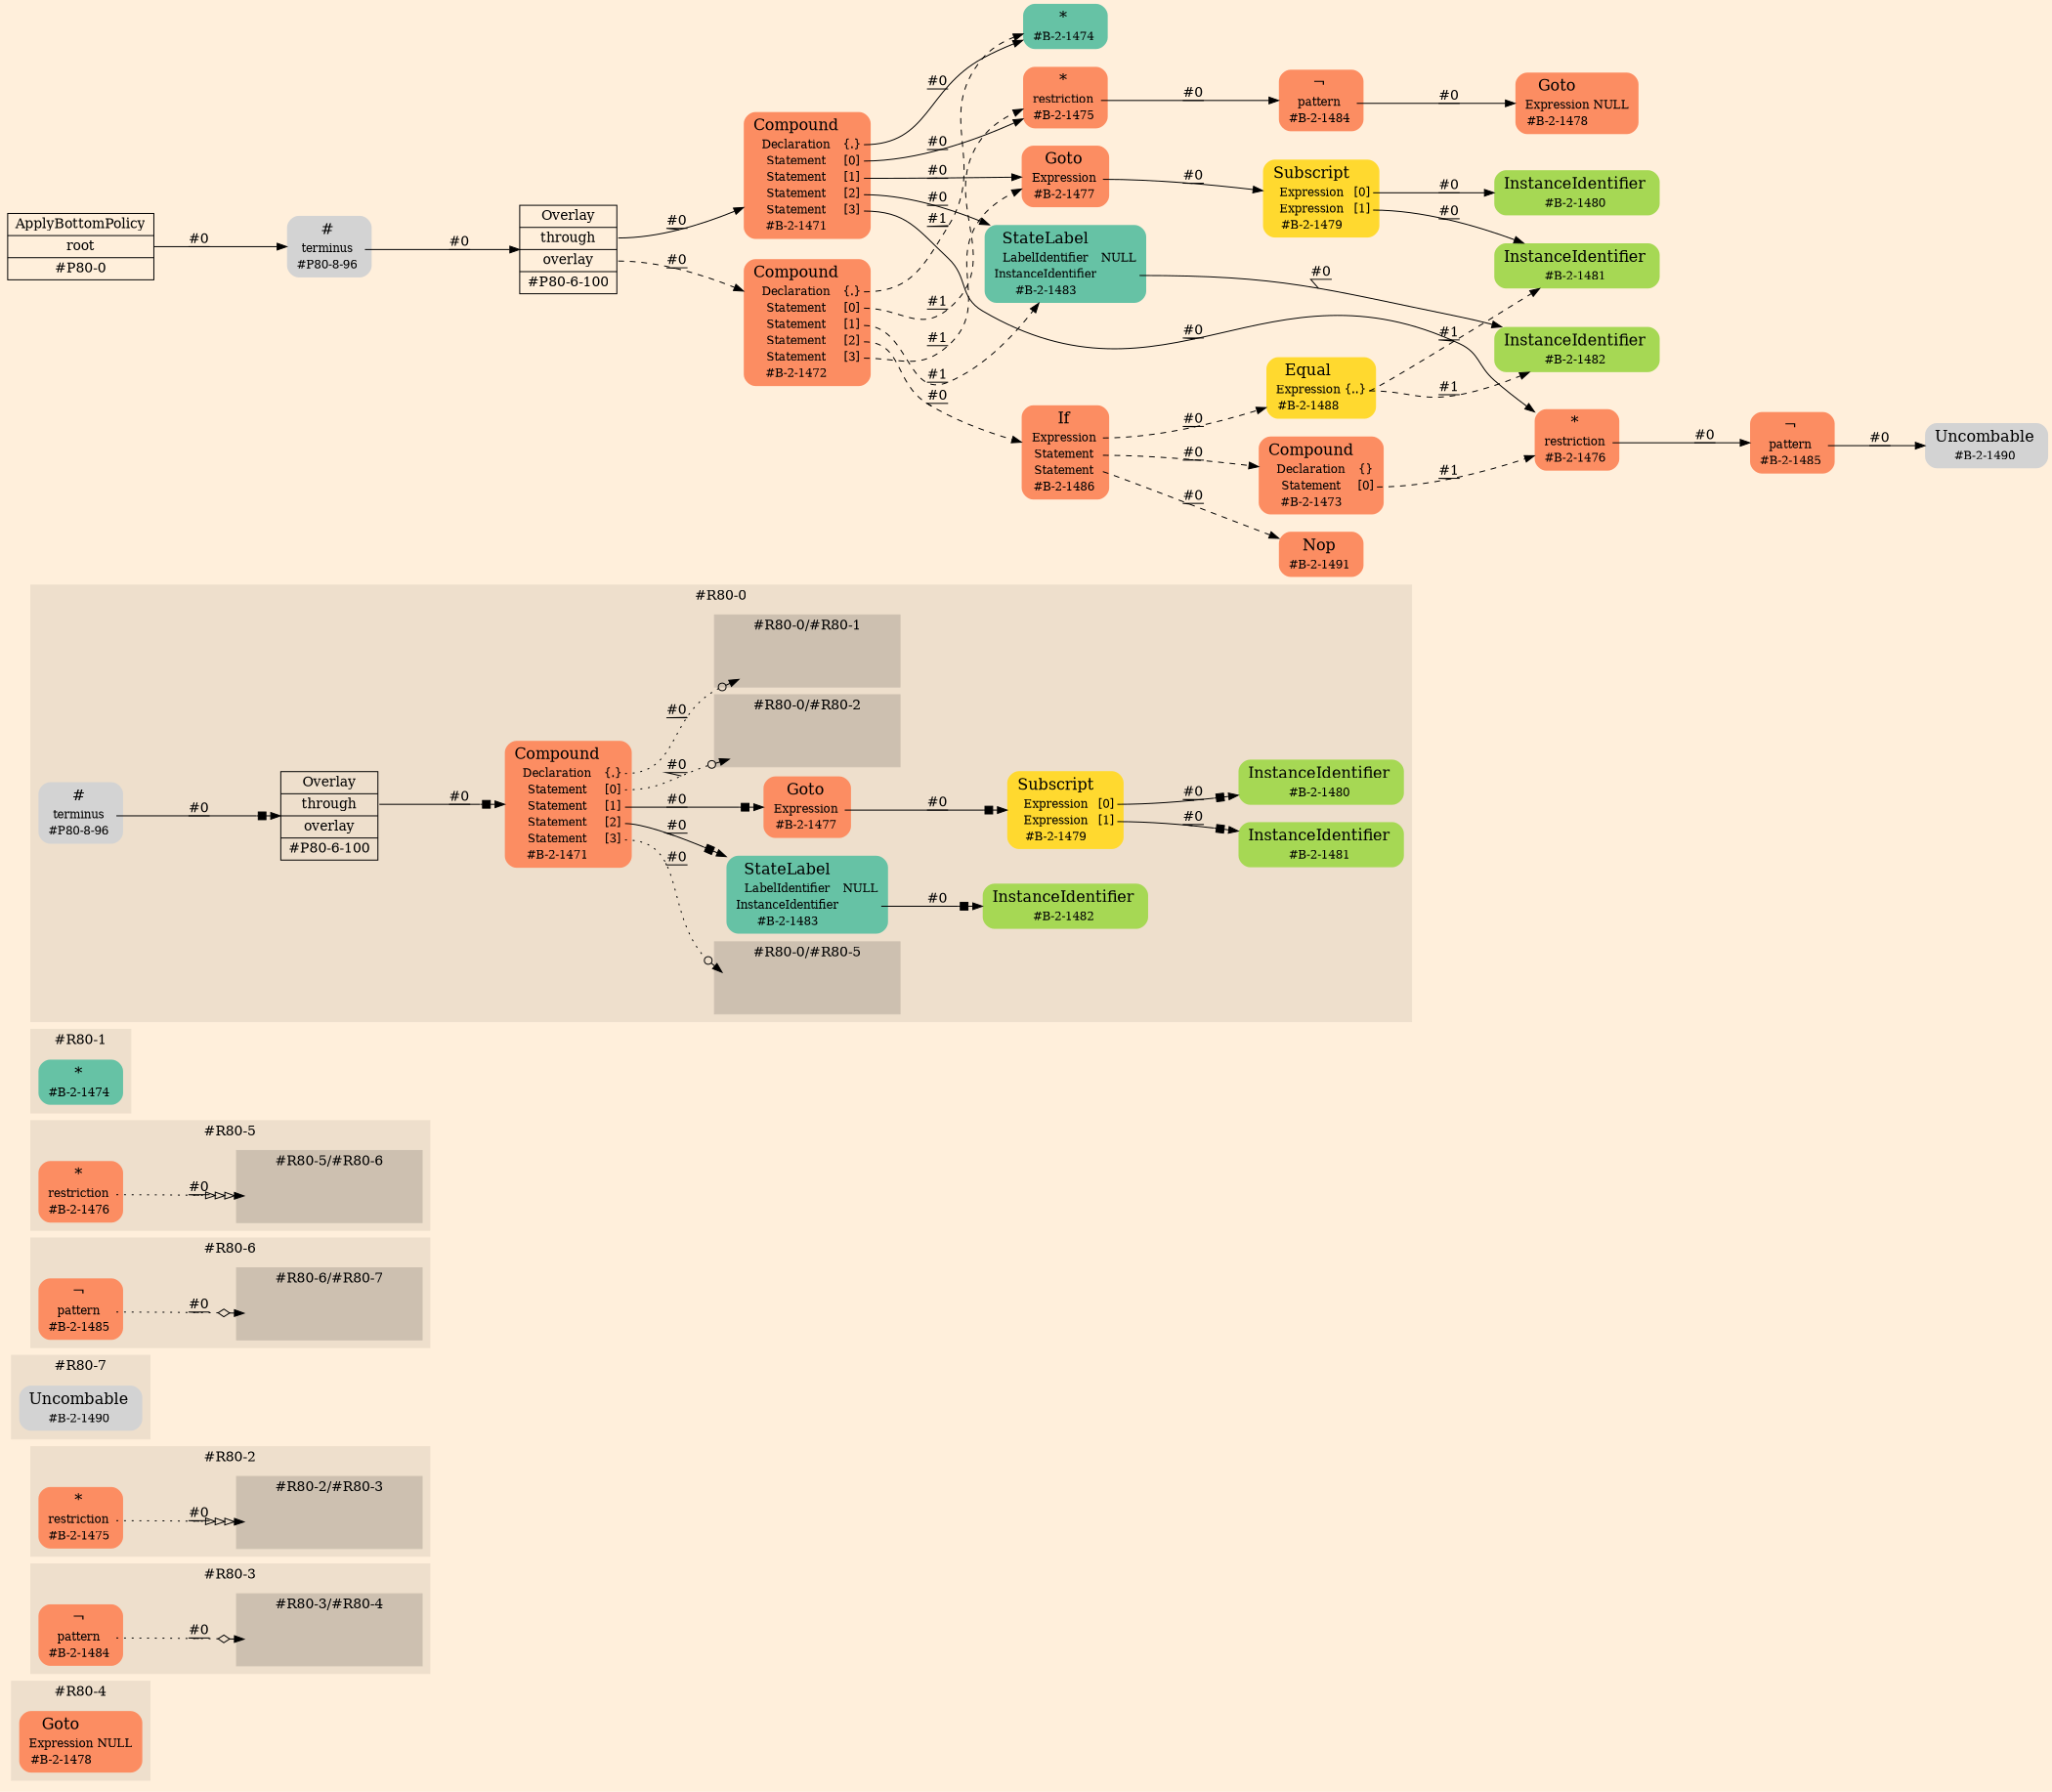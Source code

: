 digraph Inferno {
graph [
    rankdir = "LR"
    ranksep = 1.0
    size = "14,20"
    bgcolor = antiquewhite1
    color = black
    fontcolor = black
];
node [
];

// -------------------- figure #R80-4 --------------------
subgraph "cluster#R80-4" {
    label = "#R80-4"
    style = "filled"
    color = antiquewhite2
    "#R80-4/#B-2-1478" [
        shape = "plaintext"
        fillcolor = "/set28/2"
        label = <<TABLE BORDER="0" CELLBORDER="0" CELLSPACING="0">
         <TR><TD><FONT POINT-SIZE="16.0">Goto</FONT></TD><TD></TD></TR>
         <TR><TD>Expression</TD><TD PORT="port0">NULL</TD></TR>
         <TR><TD>#B-2-1478</TD><TD PORT="port1"></TD></TR>
        </TABLE>>
        style = "rounded,filled"
        fontsize = "12"
    ];
    
}


// -------------------- figure #R80-3 --------------------
subgraph "cluster#R80-3" {
    label = "#R80-3"
    style = "filled"
    color = antiquewhite2
    "#R80-3/#B-2-1484" [
        shape = "plaintext"
        fillcolor = "/set28/2"
        label = <<TABLE BORDER="0" CELLBORDER="0" CELLSPACING="0">
         <TR><TD><FONT POINT-SIZE="16.0">¬</FONT></TD><TD></TD></TR>
         <TR><TD>pattern</TD><TD PORT="port0"></TD></TR>
         <TR><TD>#B-2-1484</TD><TD PORT="port1"></TD></TR>
        </TABLE>>
        style = "rounded,filled"
        fontsize = "12"
    ];
    
    subgraph "cluster#R80-3/#R80-4" {
        label = "#R80-3/#R80-4"
        style = "filled"
        color = antiquewhite3
        "#R80-3/#0/#B-2-1478" [
            shape = "none"
            fillcolor = "/set28/2"
            style = "invisible"
        ];
        
    }
    
}


// -------------------- figure #R80-2 --------------------
subgraph "cluster#R80-2" {
    label = "#R80-2"
    style = "filled"
    color = antiquewhite2
    "#R80-2/#B-2-1475" [
        shape = "plaintext"
        fillcolor = "/set28/2"
        label = <<TABLE BORDER="0" CELLBORDER="0" CELLSPACING="0">
         <TR><TD><FONT POINT-SIZE="16.0">*</FONT></TD><TD></TD></TR>
         <TR><TD>restriction</TD><TD PORT="port0"></TD></TR>
         <TR><TD>#B-2-1475</TD><TD PORT="port1"></TD></TR>
        </TABLE>>
        style = "rounded,filled"
        fontsize = "12"
    ];
    
    subgraph "cluster#R80-2/#R80-3" {
        label = "#R80-2/#R80-3"
        style = "filled"
        color = antiquewhite3
        "#R80-2/#0/#B-2-1484" [
            shape = "none"
            fillcolor = "/set28/2"
            style = "invisible"
        ];
        
    }
    
}


// -------------------- figure #R80-7 --------------------
subgraph "cluster#R80-7" {
    label = "#R80-7"
    style = "filled"
    color = antiquewhite2
    "#R80-7/#B-2-1490" [
        shape = "plaintext"
        label = <<TABLE BORDER="0" CELLBORDER="0" CELLSPACING="0">
         <TR><TD><FONT POINT-SIZE="16.0">Uncombable</FONT></TD><TD></TD></TR>
         <TR><TD>#B-2-1490</TD><TD PORT="port0"></TD></TR>
        </TABLE>>
        style = "rounded,filled"
        fontsize = "12"
    ];
    
}


// -------------------- figure #R80-6 --------------------
subgraph "cluster#R80-6" {
    label = "#R80-6"
    style = "filled"
    color = antiquewhite2
    "#R80-6/#B-2-1485" [
        shape = "plaintext"
        fillcolor = "/set28/2"
        label = <<TABLE BORDER="0" CELLBORDER="0" CELLSPACING="0">
         <TR><TD><FONT POINT-SIZE="16.0">¬</FONT></TD><TD></TD></TR>
         <TR><TD>pattern</TD><TD PORT="port0"></TD></TR>
         <TR><TD>#B-2-1485</TD><TD PORT="port1"></TD></TR>
        </TABLE>>
        style = "rounded,filled"
        fontsize = "12"
    ];
    
    subgraph "cluster#R80-6/#R80-7" {
        label = "#R80-6/#R80-7"
        style = "filled"
        color = antiquewhite3
        "#R80-6/#0/#B-2-1490" [
            shape = "none"
            style = "invisible"
        ];
        
    }
    
}


// -------------------- figure #R80-5 --------------------
subgraph "cluster#R80-5" {
    label = "#R80-5"
    style = "filled"
    color = antiquewhite2
    "#R80-5/#B-2-1476" [
        shape = "plaintext"
        fillcolor = "/set28/2"
        label = <<TABLE BORDER="0" CELLBORDER="0" CELLSPACING="0">
         <TR><TD><FONT POINT-SIZE="16.0">*</FONT></TD><TD></TD></TR>
         <TR><TD>restriction</TD><TD PORT="port0"></TD></TR>
         <TR><TD>#B-2-1476</TD><TD PORT="port1"></TD></TR>
        </TABLE>>
        style = "rounded,filled"
        fontsize = "12"
    ];
    
    subgraph "cluster#R80-5/#R80-6" {
        label = "#R80-5/#R80-6"
        style = "filled"
        color = antiquewhite3
        "#R80-5/#0/#B-2-1485" [
            shape = "none"
            fillcolor = "/set28/2"
            style = "invisible"
        ];
        
    }
    
}


// -------------------- figure #R80-1 --------------------
subgraph "cluster#R80-1" {
    label = "#R80-1"
    style = "filled"
    color = antiquewhite2
    "#R80-1/#B-2-1474" [
        shape = "plaintext"
        fillcolor = "/set28/1"
        label = <<TABLE BORDER="0" CELLBORDER="0" CELLSPACING="0">
         <TR><TD><FONT POINT-SIZE="16.0">*</FONT></TD><TD></TD></TR>
         <TR><TD>#B-2-1474</TD><TD PORT="port0"></TD></TR>
        </TABLE>>
        style = "rounded,filled"
        fontsize = "12"
    ];
    
}


// -------------------- figure #R80-0 --------------------
subgraph "cluster#R80-0" {
    label = "#R80-0"
    style = "filled"
    color = antiquewhite2
    "#R80-0/#B-2-1482" [
        shape = "plaintext"
        fillcolor = "/set28/5"
        label = <<TABLE BORDER="0" CELLBORDER="0" CELLSPACING="0">
         <TR><TD><FONT POINT-SIZE="16.0">InstanceIdentifier</FONT></TD><TD></TD></TR>
         <TR><TD>#B-2-1482</TD><TD PORT="port0"></TD></TR>
        </TABLE>>
        style = "rounded,filled"
        fontsize = "12"
    ];
    
    "#R80-0/#B-2-1483" [
        shape = "plaintext"
        fillcolor = "/set28/1"
        label = <<TABLE BORDER="0" CELLBORDER="0" CELLSPACING="0">
         <TR><TD><FONT POINT-SIZE="16.0">StateLabel</FONT></TD><TD></TD></TR>
         <TR><TD>LabelIdentifier</TD><TD PORT="port0">NULL</TD></TR>
         <TR><TD>InstanceIdentifier</TD><TD PORT="port1"></TD></TR>
         <TR><TD>#B-2-1483</TD><TD PORT="port2"></TD></TR>
        </TABLE>>
        style = "rounded,filled"
        fontsize = "12"
    ];
    
    "#R80-0/#B-2-1481" [
        shape = "plaintext"
        fillcolor = "/set28/5"
        label = <<TABLE BORDER="0" CELLBORDER="0" CELLSPACING="0">
         <TR><TD><FONT POINT-SIZE="16.0">InstanceIdentifier</FONT></TD><TD></TD></TR>
         <TR><TD>#B-2-1481</TD><TD PORT="port0"></TD></TR>
        </TABLE>>
        style = "rounded,filled"
        fontsize = "12"
    ];
    
    "#R80-0/#B-2-1480" [
        shape = "plaintext"
        fillcolor = "/set28/5"
        label = <<TABLE BORDER="0" CELLBORDER="0" CELLSPACING="0">
         <TR><TD><FONT POINT-SIZE="16.0">InstanceIdentifier</FONT></TD><TD></TD></TR>
         <TR><TD>#B-2-1480</TD><TD PORT="port0"></TD></TR>
        </TABLE>>
        style = "rounded,filled"
        fontsize = "12"
    ];
    
    "#R80-0/#P80-6-100" [
        shape = "record"
        fillcolor = antiquewhite2
        label = "<fixed> Overlay | <port0> through | <port1> overlay | <port2> #P80-6-100"
        style = "filled"
        fontsize = "14"
        color = black
        fontcolor = black
    ];
    
    "#R80-0/#P80-8-96" [
        shape = "plaintext"
        label = <<TABLE BORDER="0" CELLBORDER="0" CELLSPACING="0">
         <TR><TD><FONT POINT-SIZE="16.0">#</FONT></TD><TD></TD></TR>
         <TR><TD>terminus</TD><TD PORT="port0"></TD></TR>
         <TR><TD>#P80-8-96</TD><TD PORT="port1"></TD></TR>
        </TABLE>>
        style = "rounded,filled"
        fontsize = "12"
    ];
    
    "#R80-0/#B-2-1479" [
        shape = "plaintext"
        fillcolor = "/set28/6"
        label = <<TABLE BORDER="0" CELLBORDER="0" CELLSPACING="0">
         <TR><TD><FONT POINT-SIZE="16.0">Subscript</FONT></TD><TD></TD></TR>
         <TR><TD>Expression</TD><TD PORT="port0">[0]</TD></TR>
         <TR><TD>Expression</TD><TD PORT="port1">[1]</TD></TR>
         <TR><TD>#B-2-1479</TD><TD PORT="port2"></TD></TR>
        </TABLE>>
        style = "rounded,filled"
        fontsize = "12"
    ];
    
    "#R80-0/#B-2-1471" [
        shape = "plaintext"
        fillcolor = "/set28/2"
        label = <<TABLE BORDER="0" CELLBORDER="0" CELLSPACING="0">
         <TR><TD><FONT POINT-SIZE="16.0">Compound</FONT></TD><TD></TD></TR>
         <TR><TD>Declaration</TD><TD PORT="port0">{.}</TD></TR>
         <TR><TD>Statement</TD><TD PORT="port1">[0]</TD></TR>
         <TR><TD>Statement</TD><TD PORT="port2">[1]</TD></TR>
         <TR><TD>Statement</TD><TD PORT="port3">[2]</TD></TR>
         <TR><TD>Statement</TD><TD PORT="port4">[3]</TD></TR>
         <TR><TD>#B-2-1471</TD><TD PORT="port5"></TD></TR>
        </TABLE>>
        style = "rounded,filled"
        fontsize = "12"
    ];
    
    "#R80-0/#B-2-1477" [
        shape = "plaintext"
        fillcolor = "/set28/2"
        label = <<TABLE BORDER="0" CELLBORDER="0" CELLSPACING="0">
         <TR><TD><FONT POINT-SIZE="16.0">Goto</FONT></TD><TD></TD></TR>
         <TR><TD>Expression</TD><TD PORT="port0"></TD></TR>
         <TR><TD>#B-2-1477</TD><TD PORT="port1"></TD></TR>
        </TABLE>>
        style = "rounded,filled"
        fontsize = "12"
    ];
    
    subgraph "cluster#R80-0/#R80-1" {
        label = "#R80-0/#R80-1"
        style = "filled"
        color = antiquewhite3
        "#R80-0/#0/#B-2-1474" [
            shape = "none"
            fillcolor = "/set28/1"
            style = "invisible"
        ];
        
    }
    
    subgraph "cluster#R80-0/#R80-5" {
        label = "#R80-0/#R80-5"
        style = "filled"
        color = antiquewhite3
        "#R80-0/#0/#B-2-1476" [
            shape = "none"
            fillcolor = "/set28/2"
            style = "invisible"
        ];
        
    }
    
    subgraph "cluster#R80-0/#R80-2" {
        label = "#R80-0/#R80-2"
        style = "filled"
        color = antiquewhite3
        "#R80-0/#0/#B-2-1475" [
            shape = "none"
            fillcolor = "/set28/2"
            style = "invisible"
        ];
        
    }
    
}


// -------------------- transformation figure --------------------
"CR#P80-0" [
    shape = "record"
    fillcolor = antiquewhite1
    label = "<fixed> ApplyBottomPolicy | <port0> root | <port1> #P80-0"
    style = "filled"
    fontsize = "14"
    color = black
    fontcolor = black
];

"#P80-8-96" [
    shape = "plaintext"
    label = <<TABLE BORDER="0" CELLBORDER="0" CELLSPACING="0">
     <TR><TD><FONT POINT-SIZE="16.0">#</FONT></TD><TD></TD></TR>
     <TR><TD>terminus</TD><TD PORT="port0"></TD></TR>
     <TR><TD>#P80-8-96</TD><TD PORT="port1"></TD></TR>
    </TABLE>>
    style = "rounded,filled"
    fontsize = "12"
];

"#P80-6-100" [
    shape = "record"
    fillcolor = antiquewhite1
    label = "<fixed> Overlay | <port0> through | <port1> overlay | <port2> #P80-6-100"
    style = "filled"
    fontsize = "14"
    color = black
    fontcolor = black
];

"#B-2-1471" [
    shape = "plaintext"
    fillcolor = "/set28/2"
    label = <<TABLE BORDER="0" CELLBORDER="0" CELLSPACING="0">
     <TR><TD><FONT POINT-SIZE="16.0">Compound</FONT></TD><TD></TD></TR>
     <TR><TD>Declaration</TD><TD PORT="port0">{.}</TD></TR>
     <TR><TD>Statement</TD><TD PORT="port1">[0]</TD></TR>
     <TR><TD>Statement</TD><TD PORT="port2">[1]</TD></TR>
     <TR><TD>Statement</TD><TD PORT="port3">[2]</TD></TR>
     <TR><TD>Statement</TD><TD PORT="port4">[3]</TD></TR>
     <TR><TD>#B-2-1471</TD><TD PORT="port5"></TD></TR>
    </TABLE>>
    style = "rounded,filled"
    fontsize = "12"
];

"#B-2-1474" [
    shape = "plaintext"
    fillcolor = "/set28/1"
    label = <<TABLE BORDER="0" CELLBORDER="0" CELLSPACING="0">
     <TR><TD><FONT POINT-SIZE="16.0">*</FONT></TD><TD></TD></TR>
     <TR><TD>#B-2-1474</TD><TD PORT="port0"></TD></TR>
    </TABLE>>
    style = "rounded,filled"
    fontsize = "12"
];

"#B-2-1475" [
    shape = "plaintext"
    fillcolor = "/set28/2"
    label = <<TABLE BORDER="0" CELLBORDER="0" CELLSPACING="0">
     <TR><TD><FONT POINT-SIZE="16.0">*</FONT></TD><TD></TD></TR>
     <TR><TD>restriction</TD><TD PORT="port0"></TD></TR>
     <TR><TD>#B-2-1475</TD><TD PORT="port1"></TD></TR>
    </TABLE>>
    style = "rounded,filled"
    fontsize = "12"
];

"#B-2-1484" [
    shape = "plaintext"
    fillcolor = "/set28/2"
    label = <<TABLE BORDER="0" CELLBORDER="0" CELLSPACING="0">
     <TR><TD><FONT POINT-SIZE="16.0">¬</FONT></TD><TD></TD></TR>
     <TR><TD>pattern</TD><TD PORT="port0"></TD></TR>
     <TR><TD>#B-2-1484</TD><TD PORT="port1"></TD></TR>
    </TABLE>>
    style = "rounded,filled"
    fontsize = "12"
];

"#B-2-1478" [
    shape = "plaintext"
    fillcolor = "/set28/2"
    label = <<TABLE BORDER="0" CELLBORDER="0" CELLSPACING="0">
     <TR><TD><FONT POINT-SIZE="16.0">Goto</FONT></TD><TD></TD></TR>
     <TR><TD>Expression</TD><TD PORT="port0">NULL</TD></TR>
     <TR><TD>#B-2-1478</TD><TD PORT="port1"></TD></TR>
    </TABLE>>
    style = "rounded,filled"
    fontsize = "12"
];

"#B-2-1477" [
    shape = "plaintext"
    fillcolor = "/set28/2"
    label = <<TABLE BORDER="0" CELLBORDER="0" CELLSPACING="0">
     <TR><TD><FONT POINT-SIZE="16.0">Goto</FONT></TD><TD></TD></TR>
     <TR><TD>Expression</TD><TD PORT="port0"></TD></TR>
     <TR><TD>#B-2-1477</TD><TD PORT="port1"></TD></TR>
    </TABLE>>
    style = "rounded,filled"
    fontsize = "12"
];

"#B-2-1479" [
    shape = "plaintext"
    fillcolor = "/set28/6"
    label = <<TABLE BORDER="0" CELLBORDER="0" CELLSPACING="0">
     <TR><TD><FONT POINT-SIZE="16.0">Subscript</FONT></TD><TD></TD></TR>
     <TR><TD>Expression</TD><TD PORT="port0">[0]</TD></TR>
     <TR><TD>Expression</TD><TD PORT="port1">[1]</TD></TR>
     <TR><TD>#B-2-1479</TD><TD PORT="port2"></TD></TR>
    </TABLE>>
    style = "rounded,filled"
    fontsize = "12"
];

"#B-2-1480" [
    shape = "plaintext"
    fillcolor = "/set28/5"
    label = <<TABLE BORDER="0" CELLBORDER="0" CELLSPACING="0">
     <TR><TD><FONT POINT-SIZE="16.0">InstanceIdentifier</FONT></TD><TD></TD></TR>
     <TR><TD>#B-2-1480</TD><TD PORT="port0"></TD></TR>
    </TABLE>>
    style = "rounded,filled"
    fontsize = "12"
];

"#B-2-1481" [
    shape = "plaintext"
    fillcolor = "/set28/5"
    label = <<TABLE BORDER="0" CELLBORDER="0" CELLSPACING="0">
     <TR><TD><FONT POINT-SIZE="16.0">InstanceIdentifier</FONT></TD><TD></TD></TR>
     <TR><TD>#B-2-1481</TD><TD PORT="port0"></TD></TR>
    </TABLE>>
    style = "rounded,filled"
    fontsize = "12"
];

"#B-2-1483" [
    shape = "plaintext"
    fillcolor = "/set28/1"
    label = <<TABLE BORDER="0" CELLBORDER="0" CELLSPACING="0">
     <TR><TD><FONT POINT-SIZE="16.0">StateLabel</FONT></TD><TD></TD></TR>
     <TR><TD>LabelIdentifier</TD><TD PORT="port0">NULL</TD></TR>
     <TR><TD>InstanceIdentifier</TD><TD PORT="port1"></TD></TR>
     <TR><TD>#B-2-1483</TD><TD PORT="port2"></TD></TR>
    </TABLE>>
    style = "rounded,filled"
    fontsize = "12"
];

"#B-2-1482" [
    shape = "plaintext"
    fillcolor = "/set28/5"
    label = <<TABLE BORDER="0" CELLBORDER="0" CELLSPACING="0">
     <TR><TD><FONT POINT-SIZE="16.0">InstanceIdentifier</FONT></TD><TD></TD></TR>
     <TR><TD>#B-2-1482</TD><TD PORT="port0"></TD></TR>
    </TABLE>>
    style = "rounded,filled"
    fontsize = "12"
];

"#B-2-1476" [
    shape = "plaintext"
    fillcolor = "/set28/2"
    label = <<TABLE BORDER="0" CELLBORDER="0" CELLSPACING="0">
     <TR><TD><FONT POINT-SIZE="16.0">*</FONT></TD><TD></TD></TR>
     <TR><TD>restriction</TD><TD PORT="port0"></TD></TR>
     <TR><TD>#B-2-1476</TD><TD PORT="port1"></TD></TR>
    </TABLE>>
    style = "rounded,filled"
    fontsize = "12"
];

"#B-2-1485" [
    shape = "plaintext"
    fillcolor = "/set28/2"
    label = <<TABLE BORDER="0" CELLBORDER="0" CELLSPACING="0">
     <TR><TD><FONT POINT-SIZE="16.0">¬</FONT></TD><TD></TD></TR>
     <TR><TD>pattern</TD><TD PORT="port0"></TD></TR>
     <TR><TD>#B-2-1485</TD><TD PORT="port1"></TD></TR>
    </TABLE>>
    style = "rounded,filled"
    fontsize = "12"
];

"#B-2-1490" [
    shape = "plaintext"
    label = <<TABLE BORDER="0" CELLBORDER="0" CELLSPACING="0">
     <TR><TD><FONT POINT-SIZE="16.0">Uncombable</FONT></TD><TD></TD></TR>
     <TR><TD>#B-2-1490</TD><TD PORT="port0"></TD></TR>
    </TABLE>>
    style = "rounded,filled"
    fontsize = "12"
];

"#B-2-1472" [
    shape = "plaintext"
    fillcolor = "/set28/2"
    label = <<TABLE BORDER="0" CELLBORDER="0" CELLSPACING="0">
     <TR><TD><FONT POINT-SIZE="16.0">Compound</FONT></TD><TD></TD></TR>
     <TR><TD>Declaration</TD><TD PORT="port0">{.}</TD></TR>
     <TR><TD>Statement</TD><TD PORT="port1">[0]</TD></TR>
     <TR><TD>Statement</TD><TD PORT="port2">[1]</TD></TR>
     <TR><TD>Statement</TD><TD PORT="port3">[2]</TD></TR>
     <TR><TD>Statement</TD><TD PORT="port4">[3]</TD></TR>
     <TR><TD>#B-2-1472</TD><TD PORT="port5"></TD></TR>
    </TABLE>>
    style = "rounded,filled"
    fontsize = "12"
];

"#B-2-1486" [
    shape = "plaintext"
    fillcolor = "/set28/2"
    label = <<TABLE BORDER="0" CELLBORDER="0" CELLSPACING="0">
     <TR><TD><FONT POINT-SIZE="16.0">If</FONT></TD><TD></TD></TR>
     <TR><TD>Expression</TD><TD PORT="port0"></TD></TR>
     <TR><TD>Statement</TD><TD PORT="port1"></TD></TR>
     <TR><TD>Statement</TD><TD PORT="port2"></TD></TR>
     <TR><TD>#B-2-1486</TD><TD PORT="port3"></TD></TR>
    </TABLE>>
    style = "rounded,filled"
    fontsize = "12"
];

"#B-2-1488" [
    shape = "plaintext"
    fillcolor = "/set28/6"
    label = <<TABLE BORDER="0" CELLBORDER="0" CELLSPACING="0">
     <TR><TD><FONT POINT-SIZE="16.0">Equal</FONT></TD><TD></TD></TR>
     <TR><TD>Expression</TD><TD PORT="port0">{..}</TD></TR>
     <TR><TD>#B-2-1488</TD><TD PORT="port1"></TD></TR>
    </TABLE>>
    style = "rounded,filled"
    fontsize = "12"
];

"#B-2-1473" [
    shape = "plaintext"
    fillcolor = "/set28/2"
    label = <<TABLE BORDER="0" CELLBORDER="0" CELLSPACING="0">
     <TR><TD><FONT POINT-SIZE="16.0">Compound</FONT></TD><TD></TD></TR>
     <TR><TD>Declaration</TD><TD PORT="port0">{}</TD></TR>
     <TR><TD>Statement</TD><TD PORT="port1">[0]</TD></TR>
     <TR><TD>#B-2-1473</TD><TD PORT="port2"></TD></TR>
    </TABLE>>
    style = "rounded,filled"
    fontsize = "12"
];

"#B-2-1491" [
    shape = "plaintext"
    fillcolor = "/set28/2"
    label = <<TABLE BORDER="0" CELLBORDER="0" CELLSPACING="0">
     <TR><TD><FONT POINT-SIZE="16.0">Nop</FONT></TD><TD></TD></TR>
     <TR><TD>#B-2-1491</TD><TD PORT="port0"></TD></TR>
    </TABLE>>
    style = "rounded,filled"
    fontsize = "12"
];


// -------------------- links --------------------
// links for block CR#P80-0
"CR#P80-0":port0 -> "#P80-8-96" [
    style="solid"
    label = "#0"
    decorate = true
    color = black
    fontcolor = black
];

// links for block #P80-8-96
"#P80-8-96":port0 -> "#P80-6-100" [
    style="solid"
    label = "#0"
    decorate = true
    color = black
    fontcolor = black
];

// links for block #P80-6-100
"#P80-6-100":port0 -> "#B-2-1471" [
    style="solid"
    label = "#0"
    decorate = true
    color = black
    fontcolor = black
];

"#P80-6-100":port1 -> "#B-2-1472" [
    style="dashed"
    label = "#0"
    decorate = true
    color = black
    fontcolor = black
];

// links for block #B-2-1471
"#B-2-1471":port0 -> "#B-2-1474" [
    style="solid"
    label = "#0"
    decorate = true
    color = black
    fontcolor = black
];

"#B-2-1471":port1 -> "#B-2-1475" [
    style="solid"
    label = "#0"
    decorate = true
    color = black
    fontcolor = black
];

"#B-2-1471":port2 -> "#B-2-1477" [
    style="solid"
    label = "#0"
    decorate = true
    color = black
    fontcolor = black
];

"#B-2-1471":port3 -> "#B-2-1483" [
    style="solid"
    label = "#0"
    decorate = true
    color = black
    fontcolor = black
];

"#B-2-1471":port4 -> "#B-2-1476" [
    style="solid"
    label = "#0"
    decorate = true
    color = black
    fontcolor = black
];

// links for block #B-2-1474
// links for block #B-2-1475
"#B-2-1475":port0 -> "#B-2-1484" [
    style="solid"
    label = "#0"
    decorate = true
    color = black
    fontcolor = black
];

// links for block #B-2-1484
"#B-2-1484":port0 -> "#B-2-1478" [
    style="solid"
    label = "#0"
    decorate = true
    color = black
    fontcolor = black
];

// links for block #B-2-1478
// links for block #B-2-1477
"#B-2-1477":port0 -> "#B-2-1479" [
    style="solid"
    label = "#0"
    decorate = true
    color = black
    fontcolor = black
];

// links for block #B-2-1479
"#B-2-1479":port0 -> "#B-2-1480" [
    style="solid"
    label = "#0"
    decorate = true
    color = black
    fontcolor = black
];

"#B-2-1479":port1 -> "#B-2-1481" [
    style="solid"
    label = "#0"
    decorate = true
    color = black
    fontcolor = black
];

// links for block #B-2-1480
// links for block #B-2-1481
// links for block #B-2-1483
"#B-2-1483":port1 -> "#B-2-1482" [
    style="solid"
    label = "#0"
    decorate = true
    color = black
    fontcolor = black
];

// links for block #B-2-1482
// links for block #B-2-1476
"#B-2-1476":port0 -> "#B-2-1485" [
    style="solid"
    label = "#0"
    decorate = true
    color = black
    fontcolor = black
];

// links for block #B-2-1485
"#B-2-1485":port0 -> "#B-2-1490" [
    style="solid"
    label = "#0"
    decorate = true
    color = black
    fontcolor = black
];

// links for block #B-2-1490
// links for block #B-2-1472
"#B-2-1472":port0 -> "#B-2-1474" [
    style="dashed"
    label = "#1"
    decorate = true
    color = black
    fontcolor = black
];

"#B-2-1472":port1 -> "#B-2-1475" [
    style="dashed"
    label = "#1"
    decorate = true
    color = black
    fontcolor = black
];

"#B-2-1472":port2 -> "#B-2-1483" [
    style="dashed"
    label = "#1"
    decorate = true
    color = black
    fontcolor = black
];

"#B-2-1472":port3 -> "#B-2-1486" [
    style="dashed"
    label = "#0"
    decorate = true
    color = black
    fontcolor = black
];

"#B-2-1472":port4 -> "#B-2-1477" [
    style="dashed"
    label = "#1"
    decorate = true
    color = black
    fontcolor = black
];

// links for block #B-2-1486
"#B-2-1486":port0 -> "#B-2-1488" [
    style="dashed"
    label = "#0"
    decorate = true
    color = black
    fontcolor = black
];

"#B-2-1486":port1 -> "#B-2-1473" [
    style="dashed"
    label = "#0"
    decorate = true
    color = black
    fontcolor = black
];

"#B-2-1486":port2 -> "#B-2-1491" [
    style="dashed"
    label = "#0"
    decorate = true
    color = black
    fontcolor = black
];

// links for block #B-2-1488
"#B-2-1488":port0 -> "#B-2-1481" [
    style="dashed"
    label = "#1"
    decorate = true
    color = black
    fontcolor = black
];

"#B-2-1488":port0 -> "#B-2-1482" [
    style="dashed"
    label = "#1"
    decorate = true
    color = black
    fontcolor = black
];

// links for block #B-2-1473
"#B-2-1473":port1 -> "#B-2-1476" [
    style="dashed"
    label = "#1"
    decorate = true
    color = black
    fontcolor = black
];

// links for block #B-2-1491
// links for block #R80-0/#B-2-1482
// links for block #R80-0/#B-2-1483
"#R80-0/#B-2-1483":port1 -> "#R80-0/#B-2-1482" [
    style="solid"
    arrowhead="normalnonebox"
    label = "#0"
    decorate = true
    color = black
    fontcolor = black
];

// links for block #R80-0/#B-2-1481
// links for block #R80-0/#B-2-1480
// links for block #R80-0/#P80-6-100
"#R80-0/#P80-6-100":port0 -> "#R80-0/#B-2-1471" [
    style="solid"
    arrowhead="normalnonebox"
    label = "#0"
    decorate = true
    color = black
    fontcolor = black
];

// links for block #R80-0/#P80-8-96
"#R80-0/#P80-8-96":port0 -> "#R80-0/#P80-6-100" [
    style="solid"
    arrowhead="normalnonebox"
    label = "#0"
    decorate = true
    color = black
    fontcolor = black
];

// links for block #R80-0/#B-2-1479
"#R80-0/#B-2-1479":port0 -> "#R80-0/#B-2-1480" [
    style="solid"
    arrowhead="normalnonebox"
    label = "#0"
    decorate = true
    color = black
    fontcolor = black
];

"#R80-0/#B-2-1479":port1 -> "#R80-0/#B-2-1481" [
    style="solid"
    arrowhead="normalnonebox"
    label = "#0"
    decorate = true
    color = black
    fontcolor = black
];

// links for block #R80-0/#B-2-1471
"#R80-0/#B-2-1471":port0 -> "#R80-0/#0/#B-2-1474" [
    style="dotted"
    arrowhead="normalnoneodot"
    label = "#0"
    decorate = true
    color = black
    fontcolor = black
];

"#R80-0/#B-2-1471":port1 -> "#R80-0/#0/#B-2-1475" [
    style="dotted"
    arrowhead="normalnoneodot"
    label = "#0"
    decorate = true
    color = black
    fontcolor = black
];

"#R80-0/#B-2-1471":port2 -> "#R80-0/#B-2-1477" [
    style="solid"
    arrowhead="normalnonebox"
    label = "#0"
    decorate = true
    color = black
    fontcolor = black
];

"#R80-0/#B-2-1471":port3 -> "#R80-0/#B-2-1483" [
    style="solid"
    arrowhead="normalnonebox"
    label = "#0"
    decorate = true
    color = black
    fontcolor = black
];

"#R80-0/#B-2-1471":port4 -> "#R80-0/#0/#B-2-1476" [
    style="dotted"
    arrowhead="normalnoneodot"
    label = "#0"
    decorate = true
    color = black
    fontcolor = black
];

// links for block #R80-0/#B-2-1477
"#R80-0/#B-2-1477":port0 -> "#R80-0/#B-2-1479" [
    style="solid"
    arrowhead="normalnonebox"
    label = "#0"
    decorate = true
    color = black
    fontcolor = black
];

// links for block #R80-0/#0/#B-2-1474
// links for block #R80-0/#0/#B-2-1476
// links for block #R80-0/#0/#B-2-1475
// links for block #R80-1/#B-2-1474
// links for block #R80-5/#B-2-1476
"#R80-5/#B-2-1476":port0 -> "#R80-5/#0/#B-2-1485" [
    style="dotted"
    arrowhead="normalonormalonormalonormal"
    label = "#0"
    decorate = true
    color = black
    fontcolor = black
];

// links for block #R80-5/#0/#B-2-1485
// links for block #R80-6/#B-2-1485
"#R80-6/#B-2-1485":port0 -> "#R80-6/#0/#B-2-1490" [
    style="dotted"
    arrowhead="normalnoneodiamond"
    label = "#0"
    decorate = true
    color = black
    fontcolor = black
];

// links for block #R80-6/#0/#B-2-1490
// links for block #R80-7/#B-2-1490
// links for block #R80-2/#B-2-1475
"#R80-2/#B-2-1475":port0 -> "#R80-2/#0/#B-2-1484" [
    style="dotted"
    arrowhead="normalonormalonormalonormal"
    label = "#0"
    decorate = true
    color = black
    fontcolor = black
];

// links for block #R80-2/#0/#B-2-1484
// links for block #R80-3/#B-2-1484
"#R80-3/#B-2-1484":port0 -> "#R80-3/#0/#B-2-1478" [
    style="dotted"
    arrowhead="normalnoneodiamond"
    label = "#0"
    decorate = true
    color = black
    fontcolor = black
];

// links for block #R80-3/#0/#B-2-1478
// links for block #R80-4/#B-2-1478
}
